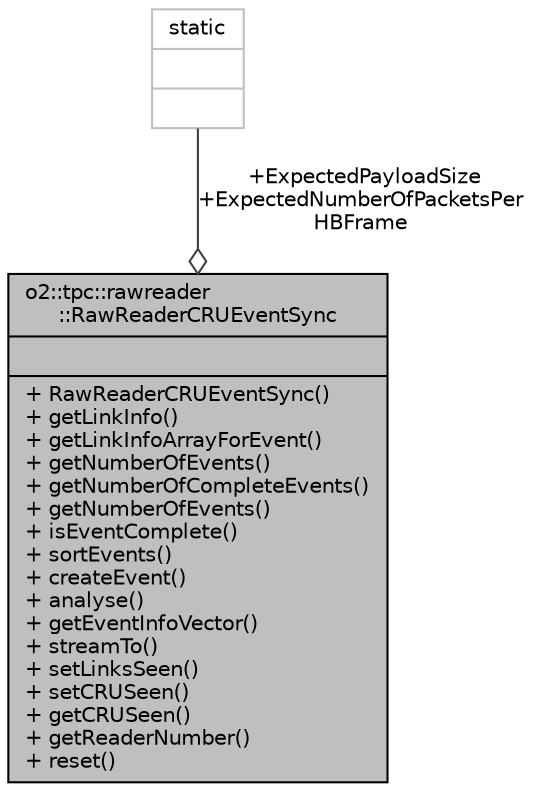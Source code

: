 digraph "o2::tpc::rawreader::RawReaderCRUEventSync"
{
 // INTERACTIVE_SVG=YES
  bgcolor="transparent";
  edge [fontname="Helvetica",fontsize="10",labelfontname="Helvetica",labelfontsize="10"];
  node [fontname="Helvetica",fontsize="10",shape=record];
  Node1 [label="{o2::tpc::rawreader\l::RawReaderCRUEventSync\n||+ RawReaderCRUEventSync()\l+ getLinkInfo()\l+ getLinkInfoArrayForEvent()\l+ getNumberOfEvents()\l+ getNumberOfCompleteEvents()\l+ getNumberOfEvents()\l+ isEventComplete()\l+ sortEvents()\l+ createEvent()\l+ analyse()\l+ getEventInfoVector()\l+ streamTo()\l+ setLinksSeen()\l+ setCRUSeen()\l+ getCRUSeen()\l+ getReaderNumber()\l+ reset()\l}",height=0.2,width=0.4,color="black", fillcolor="grey75", style="filled", fontcolor="black"];
  Node2 -> Node1 [color="grey25",fontsize="10",style="solid",label=" +ExpectedPayloadSize\n+ExpectedNumberOfPacketsPer\lHBFrame" ,arrowhead="odiamond",fontname="Helvetica"];
  Node2 [label="{static\n||}",height=0.2,width=0.4,color="grey75"];
}
